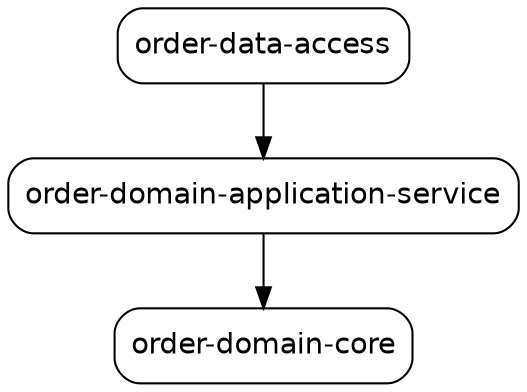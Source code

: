 digraph "order-data-access" {
  node [shape="box",style="rounded",fontname="Helvetica",fontsize="14"]
  edge [fontsize="10",fontname="Helvetica"]

  // Node Definitions:
  "com.food.ordring.system:order-domain-application-service:jar"[label=<order-domain-application-service>]
  "com.food.ordring.system:order-domain-core:jar"[label=<order-domain-core>]
  "com.food.ordring.system:order-data-access:jar"[label=<order-data-access>]

  // Edge Definitions:
  "com.food.ordring.system:order-domain-application-service:jar" -> "com.food.ordring.system:order-domain-core:jar"
  "com.food.ordring.system:order-data-access:jar" -> "com.food.ordring.system:order-domain-application-service:jar"
}